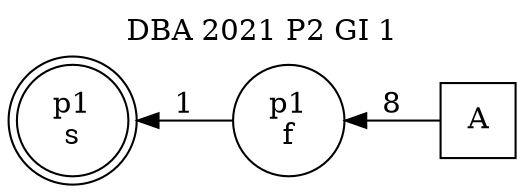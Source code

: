 digraph DBA_2021_P2_GI_1_GOOD {
labelloc="tl"
label= " DBA 2021 P2 GI 1 "
rankdir="RL";
graph [ size=" 10 , 10 !"]

"A" [shape="square" label="A"]
"p1_f" [shape="circle" label="p1
f"]
"p1_s" [shape="doublecircle" label="p1
s"]
"A" -> "p1_f" [ label=8]
"p1_f" -> "p1_s" [ label=1]
}
